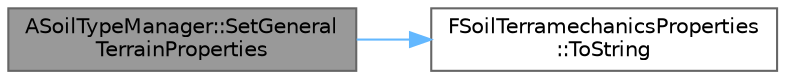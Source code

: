 digraph "ASoilTypeManager::SetGeneralTerrainProperties"
{
 // INTERACTIVE_SVG=YES
 // LATEX_PDF_SIZE
  bgcolor="transparent";
  edge [fontname=Helvetica,fontsize=10,labelfontname=Helvetica,labelfontsize=10];
  node [fontname=Helvetica,fontsize=10,shape=box,height=0.2,width=0.4];
  rankdir="LR";
  Node1 [id="Node000001",label="ASoilTypeManager::SetGeneral\lTerrainProperties",height=0.2,width=0.4,color="gray40", fillcolor="grey60", style="filled", fontcolor="black",tooltip=" "];
  Node1 -> Node2 [id="edge1_Node000001_Node000002",color="steelblue1",style="solid",tooltip=" "];
  Node2 [id="Node000002",label="FSoilTerramechanicsProperties\l::ToString",height=0.2,width=0.4,color="grey40", fillcolor="white", style="filled",URL="$d2/d79/structFSoilTerramechanicsProperties.html#adf002df2b8cd8aef8a6551afddeabb99",tooltip=" "];
}
